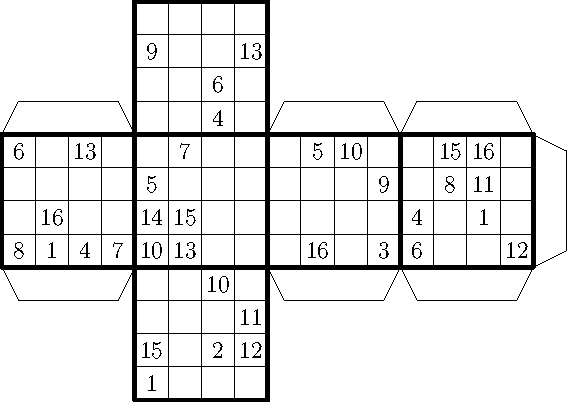 size(10cm);

// sudoku array
int[] f={00,00,00,00,09,00,00,13,00,00,06,00,00,00,04,00,06,00,13,00,00,07,00,00,00,05,10,00,00,15,16,00,00,00,00,00,05,00,00,00,00,00,00,09,00,08,11,00,00,16,00,00,14,15,00,00,00,00,00,00,04,00,01,00,08,01,04,07,10,13,00,00,00,16,00,03,06,00,00,12,00,00,10,00,00,00,00,11,15,00,02,12,01,00,00,00};

// a cell is 1x1
path cell = box((0,0),(1,1));

// a supercell is 4x4 (one block)
path supercell = box((0,0),(4,4));

// draw supercells and cells
int xoff=0;
int yoff=4;
// supercell 1 (left most supercell)
draw(shift(xoff, yoff)*supercell, black+linewidth(2pt));
// fill it with cells
for (int i=xoff;i<xoff+4; ++i) {
	for (int j=yoff;j<yoff+4; ++j) {
		draw(shift(i, j)*cell, black+linewidth(0.5pt));
	}
}

// move one supercell to the right and do the next one
xoff=4;
yoff=4;
draw(shift(xoff, yoff)*supercell, black+linewidth(2pt));
for (int i=xoff;i<xoff+4; ++i) {
	for (int j=yoff;j<yoff+4; ++j) {
		draw(shift(i, j)*cell, black+linewidth(0.5pt));
	}
}

// move one supercell to the right and do the next one
xoff=8;
yoff=4;
draw(shift(xoff, yoff)*supercell, black+linewidth(2pt));
for (int i=xoff;i<xoff+4; ++i) {
	for (int j=yoff;j<yoff+4; ++j) {
		draw(shift(i, j)*cell, black+linewidth(0.5pt));
	}
}


// move one supercell to the right and do the next one
xoff=12;
yoff=4;
draw(shift(xoff, yoff)*supercell, black+linewidth(2pt));
for (int i=xoff;i<xoff+4; ++i) {
	for (int j=yoff;j<yoff+4; ++j) {
		draw(shift(i, j)*cell, black+linewidth(0.5pt));
	}
}	



// make a supercell above the second supercell
xoff=4;
yoff=8;
draw(shift(xoff, yoff)*supercell, black+linewidth(2pt));
for (int i=xoff;i<xoff+4; ++i) {
	for (int j=yoff;j<yoff+4; ++j) {
		draw(shift(i, j)*cell, black+linewidth(0.5pt));
	}
}

// make a supercell below the second supercell
xoff=4;
yoff=0;
draw(shift(xoff, yoff)*supercell, black+linewidth(2pt));
for (int i=xoff;i<xoff+4; ++i) {
	for (int j=yoff;j<yoff+4; ++j) {
		draw(shift(i, j)*cell, black+linewidth(0.5pt));
	}
}


// add the glue-strips
xoff=0;
yoff=4;
draw((xoff, yoff)--(xoff+0.5,yoff-1), black+linewidth(0.5pt));
draw((xoff+0.5, yoff-1)--(xoff+4-0.5,yoff-1), black+linewidth(0.5pt));
draw((xoff+4-0.5, yoff-1)--(xoff+4,yoff), black+linewidth(0.5pt));

draw((xoff, yoff+4)--(xoff+0.5,yoff+4+1), black+linewidth(0.5pt));
draw((xoff+0.5, yoff+4+1)--(xoff+4-0.5,yoff+4+1), black+linewidth(0.5pt));
draw((xoff+4-0.5, yoff+4+1)--(xoff+4,yoff+4), black+linewidth(0.5pt));

xoff=8;
yoff=4;

draw((xoff, yoff)--(xoff+0.5,yoff-1), black+linewidth(0.5pt));
draw((xoff+0.5, yoff-1)--(xoff+4-0.5,yoff-1), black+linewidth(0.5pt));
draw((xoff+4-0.5, yoff-1)--(xoff+4,yoff), black+linewidth(0.5pt));

draw((xoff, yoff+4)--(xoff+0.5,yoff+4+1), black+linewidth(0.5pt));
draw((xoff+0.5, yoff+4+1)--(xoff+4-0.5,yoff+4+1), black+linewidth(0.5pt));
draw((xoff+4-0.5, yoff+4+1)--(xoff+4,yoff+4), black+linewidth(0.5pt));


xoff=12;
yoff=4;
draw((xoff, yoff)--(xoff+0.5,yoff-1), black+linewidth(0.5pt));
draw((xoff+0.5, yoff-1)--(xoff+4-0.5,yoff-1), black+linewidth(0.5pt));
draw((xoff+4-0.5, yoff-1)--(xoff+4,yoff), black+linewidth(0.5pt));

draw((xoff, yoff+4)--(xoff+0.5,yoff+4+1), black+linewidth(0.5pt));
draw((xoff+0.5, yoff+4+1)--(xoff+4-0.5,yoff+4+1), black+linewidth(0.5pt));
draw((xoff+4-0.5, yoff+4+1)--(xoff+4,yoff+4), black+linewidth(0.5pt));

draw((xoff+4, yoff+4)--(xoff+4+1,yoff+4-0.5), black+linewidth(0.5pt));
draw((xoff+4+1, yoff+4-0.5)--(xoff+4+1,yoff+0.5), black+linewidth(0.5pt));
draw((xoff+4+1, yoff+0.5)--(xoff+4,yoff), black+linewidth(0.5pt));


// Fill the cells in the correct order (i.e. in the order by which the elements appear in the block definition matrices
// i.e. from up-left to down-right
xoff=4;
yoff=8;
int k=0;
for (int j = 0; j < 4; ++j) {
	for (int i = 0; i < 4; ++i) {
		if (f[k]>0)
			label(string(f[k]),p = fontsize(13pt), (xoff+i+0.5,yoff+4-j-0.5));
		k=k+1;
	}
}

xoff=0;
yoff=4;
for (int j = 0; j < 4; ++j) {
	for (int i = 0; i < 16; ++i) {
		if (f[k]>0)
			label(string(f[k]),p = fontsize(13pt), (xoff+i+0.5,yoff+4-j-0.5));
		k=k+1;
	}
}

xoff=4;
yoff=0;
for (int j = 0; j < 4; ++j) {
	for (int i = 0; i < 4; ++i) {
		if (f[k]>0)
			label(string(f[k]),p = fontsize(13pt), (xoff+i+0.5,yoff+4-j-0.5));
		k=k+1;
	}
}



